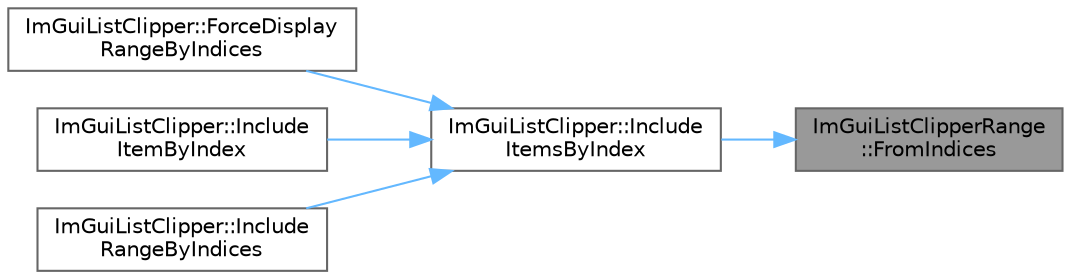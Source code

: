 digraph "ImGuiListClipperRange::FromIndices"
{
 // LATEX_PDF_SIZE
  bgcolor="transparent";
  edge [fontname=Helvetica,fontsize=10,labelfontname=Helvetica,labelfontsize=10];
  node [fontname=Helvetica,fontsize=10,shape=box,height=0.2,width=0.4];
  rankdir="RL";
  Node1 [id="Node000001",label="ImGuiListClipperRange\l::FromIndices",height=0.2,width=0.4,color="gray40", fillcolor="grey60", style="filled", fontcolor="black",tooltip=" "];
  Node1 -> Node2 [id="edge1_Node000001_Node000002",dir="back",color="steelblue1",style="solid",tooltip=" "];
  Node2 [id="Node000002",label="ImGuiListClipper::Include\lItemsByIndex",height=0.2,width=0.4,color="grey40", fillcolor="white", style="filled",URL="$struct_im_gui_list_clipper.html#a7bf69e01d7de8ecf459ba6c697dc932b",tooltip=" "];
  Node2 -> Node3 [id="edge2_Node000002_Node000003",dir="back",color="steelblue1",style="solid",tooltip=" "];
  Node3 [id="Node000003",label="ImGuiListClipper::ForceDisplay\lRangeByIndices",height=0.2,width=0.4,color="grey40", fillcolor="white", style="filled",URL="$struct_im_gui_list_clipper.html#a2363fd5ddd1cabfc50080ada65ff8916",tooltip=" "];
  Node2 -> Node4 [id="edge3_Node000002_Node000004",dir="back",color="steelblue1",style="solid",tooltip=" "];
  Node4 [id="Node000004",label="ImGuiListClipper::Include\lItemByIndex",height=0.2,width=0.4,color="grey40", fillcolor="white", style="filled",URL="$struct_im_gui_list_clipper.html#a37f10ca5da7a7503866059006b6c76c1",tooltip=" "];
  Node2 -> Node5 [id="edge4_Node000002_Node000005",dir="back",color="steelblue1",style="solid",tooltip=" "];
  Node5 [id="Node000005",label="ImGuiListClipper::Include\lRangeByIndices",height=0.2,width=0.4,color="grey40", fillcolor="white", style="filled",URL="$struct_im_gui_list_clipper.html#a7413ddbaa573fed143c8ca33dd4c9077",tooltip=" "];
}
